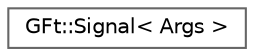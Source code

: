 digraph "类继承关系图"
{
 // LATEX_PDF_SIZE
  bgcolor="transparent";
  edge [fontname=Helvetica,fontsize=10,labelfontname=Helvetica,labelfontsize=10];
  node [fontname=Helvetica,fontsize=10,shape=box,height=0.2,width=0.4];
  rankdir="LR";
  Node0 [id="Node000000",label="GFt::Signal\< Args \>",height=0.2,width=0.4,color="grey40", fillcolor="white", style="filled",URL="$class_g_ft_1_1_signal.html",tooltip="信号-槽机制支持"];
}
